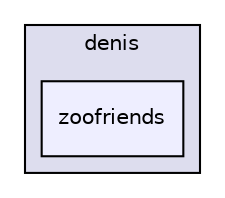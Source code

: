digraph "C:/Users/denis/Desktop/gfs/mvnZoo/zoofriends/src/main/java/denis/zoofriends" {
  compound=true
  node [ fontsize="10", fontname="Helvetica"];
  edge [ labelfontsize="10", labelfontname="Helvetica"];
  subgraph clusterdir_fffd1635d51782034404e4677521f5f4 {
    graph [ bgcolor="#ddddee", pencolor="black", label="denis" fontname="Helvetica", fontsize="10", URL="dir_fffd1635d51782034404e4677521f5f4.html"]
  dir_a65db27bab3b1ef3a061cc905282840d [shape=box, label="zoofriends", style="filled", fillcolor="#eeeeff", pencolor="black", URL="dir_a65db27bab3b1ef3a061cc905282840d.html"];
  }
}
